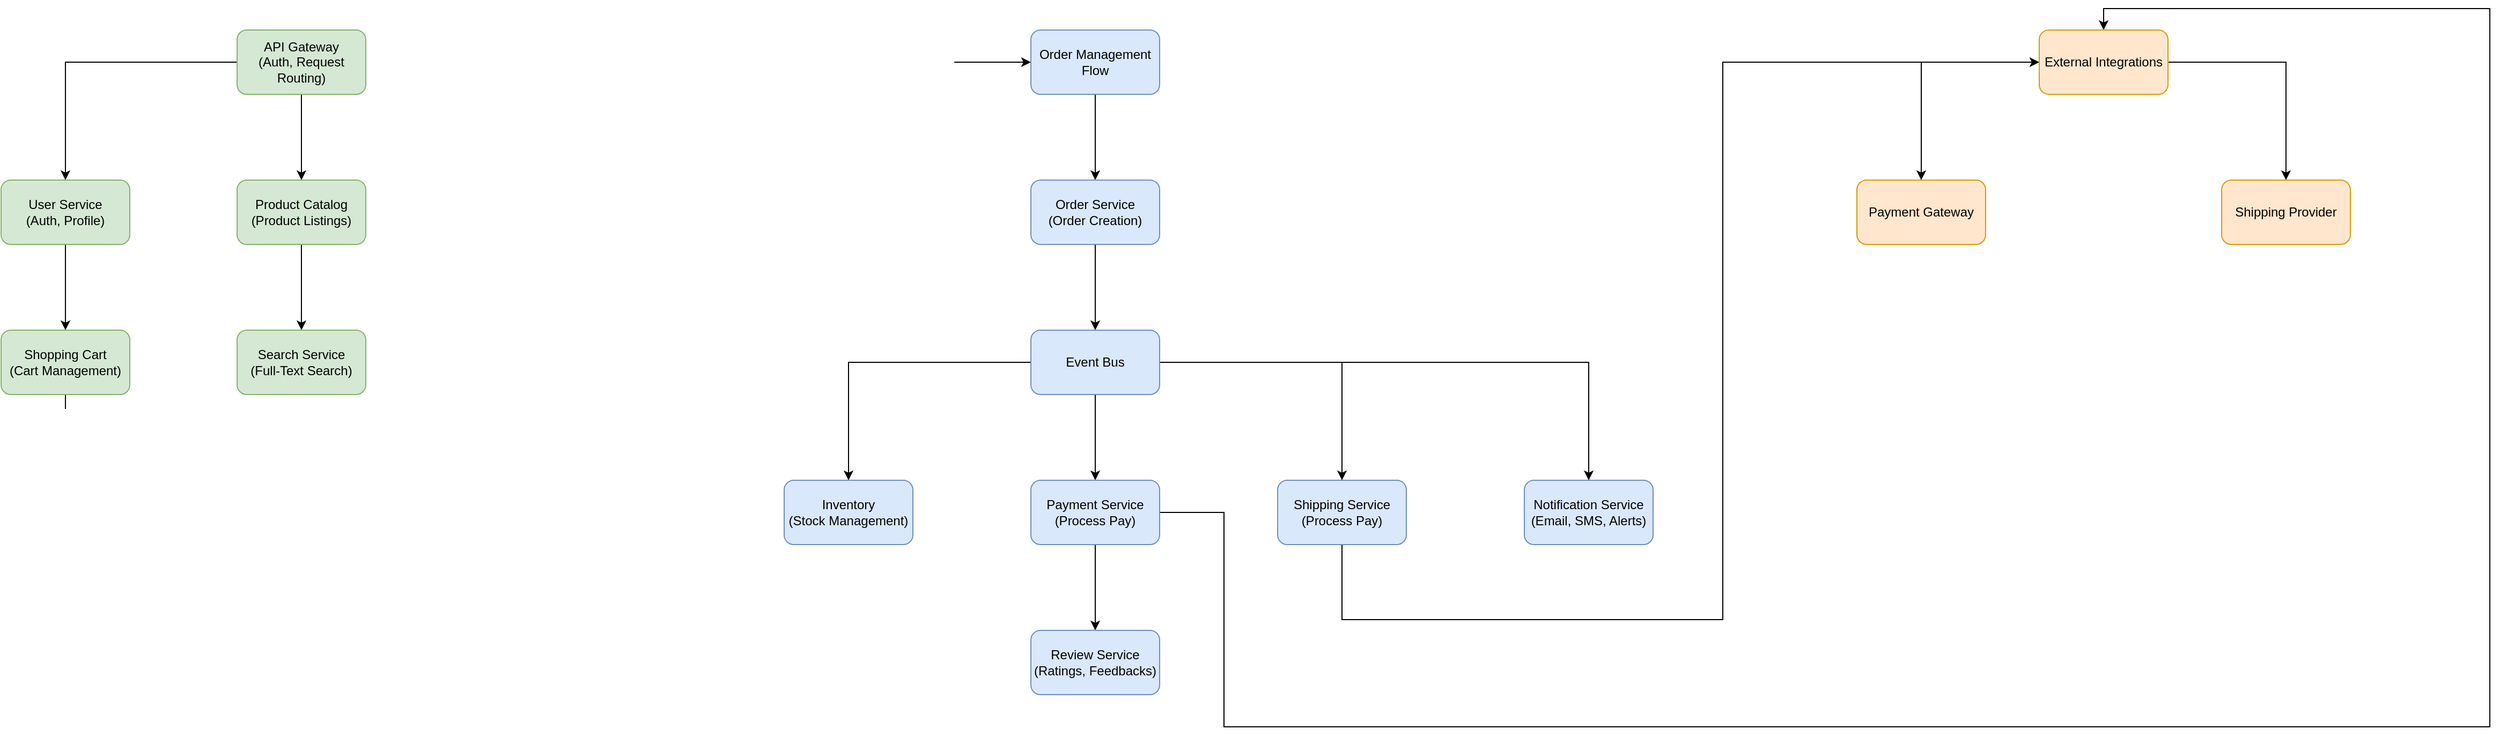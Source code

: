 <mxfile version="26.1.3">
  <diagram name="Page-1" id="vGPuCluO6tt7End2zfRF">
    <mxGraphModel dx="1780" dy="649" grid="1" gridSize="10" guides="1" tooltips="1" connect="1" arrows="1" fold="1" page="1" pageScale="1" pageWidth="3300" pageHeight="4681" math="0" shadow="0">
      <root>
        <mxCell id="0" />
        <mxCell id="1" parent="0" />
        <mxCell id="zH1_66VUn3EhxIWmfMcY-15" value="" style="edgeStyle=orthogonalEdgeStyle;rounded=0;orthogonalLoop=1;jettySize=auto;html=1;" edge="1" parent="1" source="zH1_66VUn3EhxIWmfMcY-2" target="zH1_66VUn3EhxIWmfMcY-8">
          <mxGeometry relative="1" as="geometry" />
        </mxCell>
        <mxCell id="zH1_66VUn3EhxIWmfMcY-18" style="edgeStyle=orthogonalEdgeStyle;rounded=0;orthogonalLoop=1;jettySize=auto;html=1;entryX=0.5;entryY=0;entryDx=0;entryDy=0;" edge="1" parent="1" source="zH1_66VUn3EhxIWmfMcY-2" target="zH1_66VUn3EhxIWmfMcY-7">
          <mxGeometry relative="1" as="geometry" />
        </mxCell>
        <mxCell id="zH1_66VUn3EhxIWmfMcY-2" value="&lt;div&gt;API Gateway&lt;/div&gt;&lt;div&gt;(Auth, Request Routing)&lt;/div&gt;" style="rounded=1;whiteSpace=wrap;html=1;fillColor=#d5e8d4;strokeColor=#82b366;" vertex="1" parent="1">
          <mxGeometry x="360" y="60" width="120" height="60" as="geometry" />
        </mxCell>
        <mxCell id="zH1_66VUn3EhxIWmfMcY-43" style="edgeStyle=orthogonalEdgeStyle;rounded=0;orthogonalLoop=1;jettySize=auto;html=1;entryX=0.5;entryY=0;entryDx=0;entryDy=0;" edge="1" parent="1" source="zH1_66VUn3EhxIWmfMcY-7" target="zH1_66VUn3EhxIWmfMcY-9">
          <mxGeometry relative="1" as="geometry" />
        </mxCell>
        <mxCell id="zH1_66VUn3EhxIWmfMcY-7" value="User Service&lt;div&gt;(Auth, Profile)&lt;/div&gt;" style="rounded=1;whiteSpace=wrap;html=1;fillColor=#d5e8d4;strokeColor=#82b366;" vertex="1" parent="1">
          <mxGeometry x="140" y="200" width="120" height="60" as="geometry" />
        </mxCell>
        <mxCell id="zH1_66VUn3EhxIWmfMcY-14" value="" style="edgeStyle=orthogonalEdgeStyle;rounded=0;orthogonalLoop=1;jettySize=auto;html=1;" edge="1" parent="1" source="zH1_66VUn3EhxIWmfMcY-8" target="zH1_66VUn3EhxIWmfMcY-13">
          <mxGeometry relative="1" as="geometry" />
        </mxCell>
        <mxCell id="zH1_66VUn3EhxIWmfMcY-8" value="Product Catalog&lt;div&gt;(Product Listings)&lt;/div&gt;" style="rounded=1;whiteSpace=wrap;html=1;fillColor=#d5e8d4;strokeColor=#82b366;" vertex="1" parent="1">
          <mxGeometry x="360" y="200" width="120" height="60" as="geometry" />
        </mxCell>
        <mxCell id="zH1_66VUn3EhxIWmfMcY-44" style="edgeStyle=orthogonalEdgeStyle;rounded=0;orthogonalLoop=1;jettySize=auto;html=1;entryX=0;entryY=0.5;entryDx=0;entryDy=0;" edge="1" parent="1" source="zH1_66VUn3EhxIWmfMcY-9" target="zH1_66VUn3EhxIWmfMcY-19">
          <mxGeometry relative="1" as="geometry">
            <Array as="points">
              <mxPoint x="200" y="490" />
              <mxPoint x="680" y="490" />
              <mxPoint x="680" y="90" />
            </Array>
          </mxGeometry>
        </mxCell>
        <mxCell id="zH1_66VUn3EhxIWmfMcY-9" value="Shopping Cart&lt;div&gt;(Cart Management)&lt;/div&gt;" style="rounded=1;whiteSpace=wrap;html=1;fillColor=#d5e8d4;strokeColor=#82b366;" vertex="1" parent="1">
          <mxGeometry x="140" y="340" width="120" height="60" as="geometry" />
        </mxCell>
        <mxCell id="zH1_66VUn3EhxIWmfMcY-13" value="Search Service&lt;div&gt;(Full-Text Search)&lt;/div&gt;" style="whiteSpace=wrap;html=1;rounded=1;fillColor=#d5e8d4;strokeColor=#82b366;" vertex="1" parent="1">
          <mxGeometry x="360" y="340" width="120" height="60" as="geometry" />
        </mxCell>
        <mxCell id="zH1_66VUn3EhxIWmfMcY-39" style="edgeStyle=orthogonalEdgeStyle;rounded=0;orthogonalLoop=1;jettySize=auto;html=1;entryX=0.5;entryY=0;entryDx=0;entryDy=0;" edge="1" parent="1" source="zH1_66VUn3EhxIWmfMcY-19" target="zH1_66VUn3EhxIWmfMcY-20">
          <mxGeometry relative="1" as="geometry" />
        </mxCell>
        <mxCell id="zH1_66VUn3EhxIWmfMcY-19" value="&lt;div&gt;Order Management Flow&lt;/div&gt;" style="rounded=1;whiteSpace=wrap;html=1;fillColor=#dae8fc;strokeColor=#6c8ebf;" vertex="1" parent="1">
          <mxGeometry x="1100" y="60" width="120" height="60" as="geometry" />
        </mxCell>
        <mxCell id="zH1_66VUn3EhxIWmfMcY-26" style="edgeStyle=orthogonalEdgeStyle;rounded=0;orthogonalLoop=1;jettySize=auto;html=1;entryX=0.5;entryY=0;entryDx=0;entryDy=0;" edge="1" parent="1" source="zH1_66VUn3EhxIWmfMcY-20" target="zH1_66VUn3EhxIWmfMcY-22">
          <mxGeometry relative="1" as="geometry" />
        </mxCell>
        <mxCell id="zH1_66VUn3EhxIWmfMcY-20" value="&lt;div&gt;Order Service&lt;/div&gt;&lt;div&gt;(Order Creation)&lt;/div&gt;" style="rounded=1;whiteSpace=wrap;html=1;fillColor=#dae8fc;strokeColor=#6c8ebf;" vertex="1" parent="1">
          <mxGeometry x="1100" y="200" width="120" height="60" as="geometry" />
        </mxCell>
        <mxCell id="zH1_66VUn3EhxIWmfMcY-27" style="edgeStyle=orthogonalEdgeStyle;rounded=0;orthogonalLoop=1;jettySize=auto;html=1;" edge="1" parent="1" source="zH1_66VUn3EhxIWmfMcY-22" target="zH1_66VUn3EhxIWmfMcY-23">
          <mxGeometry relative="1" as="geometry" />
        </mxCell>
        <mxCell id="zH1_66VUn3EhxIWmfMcY-28" style="edgeStyle=orthogonalEdgeStyle;rounded=0;orthogonalLoop=1;jettySize=auto;html=1;entryX=0.5;entryY=0;entryDx=0;entryDy=0;" edge="1" parent="1" source="zH1_66VUn3EhxIWmfMcY-22" target="zH1_66VUn3EhxIWmfMcY-24">
          <mxGeometry relative="1" as="geometry" />
        </mxCell>
        <mxCell id="zH1_66VUn3EhxIWmfMcY-29" style="edgeStyle=orthogonalEdgeStyle;rounded=0;orthogonalLoop=1;jettySize=auto;html=1;entryX=0.5;entryY=0;entryDx=0;entryDy=0;" edge="1" parent="1" source="zH1_66VUn3EhxIWmfMcY-22" target="zH1_66VUn3EhxIWmfMcY-25">
          <mxGeometry relative="1" as="geometry" />
        </mxCell>
        <mxCell id="zH1_66VUn3EhxIWmfMcY-42" style="edgeStyle=orthogonalEdgeStyle;rounded=0;orthogonalLoop=1;jettySize=auto;html=1;entryX=0.5;entryY=0;entryDx=0;entryDy=0;" edge="1" parent="1" source="zH1_66VUn3EhxIWmfMcY-22" target="zH1_66VUn3EhxIWmfMcY-31">
          <mxGeometry relative="1" as="geometry" />
        </mxCell>
        <mxCell id="zH1_66VUn3EhxIWmfMcY-22" value="&lt;div&gt;Event Bus&lt;/div&gt;" style="rounded=1;whiteSpace=wrap;html=1;fillColor=#dae8fc;strokeColor=#6c8ebf;" vertex="1" parent="1">
          <mxGeometry x="1100" y="340" width="120" height="60" as="geometry" />
        </mxCell>
        <mxCell id="zH1_66VUn3EhxIWmfMcY-41" style="edgeStyle=orthogonalEdgeStyle;rounded=0;orthogonalLoop=1;jettySize=auto;html=1;entryX=0.5;entryY=0;entryDx=0;entryDy=0;" edge="1" parent="1" source="zH1_66VUn3EhxIWmfMcY-23" target="zH1_66VUn3EhxIWmfMcY-30">
          <mxGeometry relative="1" as="geometry" />
        </mxCell>
        <mxCell id="zH1_66VUn3EhxIWmfMcY-46" style="edgeStyle=orthogonalEdgeStyle;rounded=0;orthogonalLoop=1;jettySize=auto;html=1;entryX=0.5;entryY=0;entryDx=0;entryDy=0;" edge="1" parent="1" source="zH1_66VUn3EhxIWmfMcY-23" target="zH1_66VUn3EhxIWmfMcY-32">
          <mxGeometry relative="1" as="geometry">
            <Array as="points">
              <mxPoint x="1280" y="510" />
              <mxPoint x="1280" y="710" />
              <mxPoint x="2460" y="710" />
              <mxPoint x="2460" y="40" />
              <mxPoint x="2100" y="40" />
            </Array>
          </mxGeometry>
        </mxCell>
        <mxCell id="zH1_66VUn3EhxIWmfMcY-23" value="&lt;div&gt;Payment Service&lt;/div&gt;&lt;div&gt;(Process Pay)&lt;/div&gt;" style="rounded=1;whiteSpace=wrap;html=1;fillColor=#dae8fc;strokeColor=#6c8ebf;" vertex="1" parent="1">
          <mxGeometry x="1100" y="480" width="120" height="60" as="geometry" />
        </mxCell>
        <mxCell id="zH1_66VUn3EhxIWmfMcY-24" value="&lt;div&gt;Inventory&lt;/div&gt;&lt;div&gt;(Stock Management)&lt;/div&gt;" style="rounded=1;whiteSpace=wrap;html=1;fillColor=#dae8fc;strokeColor=#6c8ebf;" vertex="1" parent="1">
          <mxGeometry x="870" y="480" width="120" height="60" as="geometry" />
        </mxCell>
        <mxCell id="zH1_66VUn3EhxIWmfMcY-45" style="edgeStyle=orthogonalEdgeStyle;rounded=0;orthogonalLoop=1;jettySize=auto;html=1;entryX=0;entryY=0.5;entryDx=0;entryDy=0;" edge="1" parent="1" source="zH1_66VUn3EhxIWmfMcY-25" target="zH1_66VUn3EhxIWmfMcY-32">
          <mxGeometry relative="1" as="geometry">
            <Array as="points">
              <mxPoint x="1390" y="610" />
              <mxPoint x="1745" y="610" />
              <mxPoint x="1745" y="90" />
            </Array>
          </mxGeometry>
        </mxCell>
        <mxCell id="zH1_66VUn3EhxIWmfMcY-25" value="&lt;div&gt;Shipping Service&lt;/div&gt;&lt;div&gt;(Process Pay)&lt;/div&gt;" style="rounded=1;whiteSpace=wrap;html=1;fillColor=#dae8fc;strokeColor=#6c8ebf;" vertex="1" parent="1">
          <mxGeometry x="1330" y="480" width="120" height="60" as="geometry" />
        </mxCell>
        <mxCell id="zH1_66VUn3EhxIWmfMcY-30" value="&lt;div&gt;Review Service&lt;/div&gt;&lt;div&gt;(Ratings, Feedbacks)&lt;/div&gt;" style="rounded=1;whiteSpace=wrap;html=1;fillColor=#dae8fc;strokeColor=#6c8ebf;" vertex="1" parent="1">
          <mxGeometry x="1100" y="620" width="120" height="60" as="geometry" />
        </mxCell>
        <mxCell id="zH1_66VUn3EhxIWmfMcY-31" value="&lt;div&gt;Notification Service&lt;/div&gt;&lt;div&gt;(Email, SMS, Alerts)&lt;/div&gt;" style="rounded=1;whiteSpace=wrap;html=1;fillColor=#dae8fc;strokeColor=#6c8ebf;" vertex="1" parent="1">
          <mxGeometry x="1560" y="480" width="120" height="60" as="geometry" />
        </mxCell>
        <mxCell id="zH1_66VUn3EhxIWmfMcY-37" style="edgeStyle=orthogonalEdgeStyle;rounded=0;orthogonalLoop=1;jettySize=auto;html=1;entryX=0.5;entryY=0;entryDx=0;entryDy=0;" edge="1" parent="1" source="zH1_66VUn3EhxIWmfMcY-32" target="zH1_66VUn3EhxIWmfMcY-34">
          <mxGeometry relative="1" as="geometry" />
        </mxCell>
        <mxCell id="zH1_66VUn3EhxIWmfMcY-38" style="edgeStyle=orthogonalEdgeStyle;rounded=0;orthogonalLoop=1;jettySize=auto;html=1;entryX=0.5;entryY=0;entryDx=0;entryDy=0;" edge="1" parent="1" source="zH1_66VUn3EhxIWmfMcY-32" target="zH1_66VUn3EhxIWmfMcY-33">
          <mxGeometry relative="1" as="geometry" />
        </mxCell>
        <mxCell id="zH1_66VUn3EhxIWmfMcY-32" value="&lt;div&gt;External Integrations&lt;/div&gt;" style="rounded=1;whiteSpace=wrap;html=1;fillColor=#ffe6cc;strokeColor=#d79b00;" vertex="1" parent="1">
          <mxGeometry x="2040" y="60" width="120" height="60" as="geometry" />
        </mxCell>
        <mxCell id="zH1_66VUn3EhxIWmfMcY-33" value="&lt;div&gt;Shipping Provider&lt;/div&gt;" style="rounded=1;whiteSpace=wrap;html=1;fillColor=#ffe6cc;strokeColor=#d79b00;" vertex="1" parent="1">
          <mxGeometry x="2210" y="200" width="120" height="60" as="geometry" />
        </mxCell>
        <mxCell id="zH1_66VUn3EhxIWmfMcY-34" value="&lt;div&gt;Payment Gateway&lt;/div&gt;" style="rounded=1;whiteSpace=wrap;html=1;fillColor=#ffe6cc;strokeColor=#d79b00;" vertex="1" parent="1">
          <mxGeometry x="1870" y="200" width="120" height="60" as="geometry" />
        </mxCell>
      </root>
    </mxGraphModel>
  </diagram>
</mxfile>
